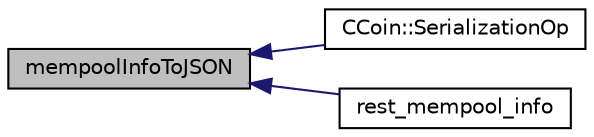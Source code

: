 digraph "mempoolInfoToJSON"
{
  edge [fontname="Helvetica",fontsize="10",labelfontname="Helvetica",labelfontsize="10"];
  node [fontname="Helvetica",fontsize="10",shape=record];
  rankdir="LR";
  Node61 [label="mempoolInfoToJSON",height=0.2,width=0.4,color="black", fillcolor="grey75", style="filled", fontcolor="black"];
  Node61 -> Node62 [dir="back",color="midnightblue",fontsize="10",style="solid",fontname="Helvetica"];
  Node62 [label="CCoin::SerializationOp",height=0.2,width=0.4,color="black", fillcolor="white", style="filled",URL="$d6/d99/struct_c_coin.html#a2a0a2532bdacb03b087b3b0a400830ec"];
  Node61 -> Node63 [dir="back",color="midnightblue",fontsize="10",style="solid",fontname="Helvetica"];
  Node63 [label="rest_mempool_info",height=0.2,width=0.4,color="black", fillcolor="white", style="filled",URL="$d8/d04/rest_8cpp.html#a95be418afb3efa483178e6681bdd54f9"];
}
